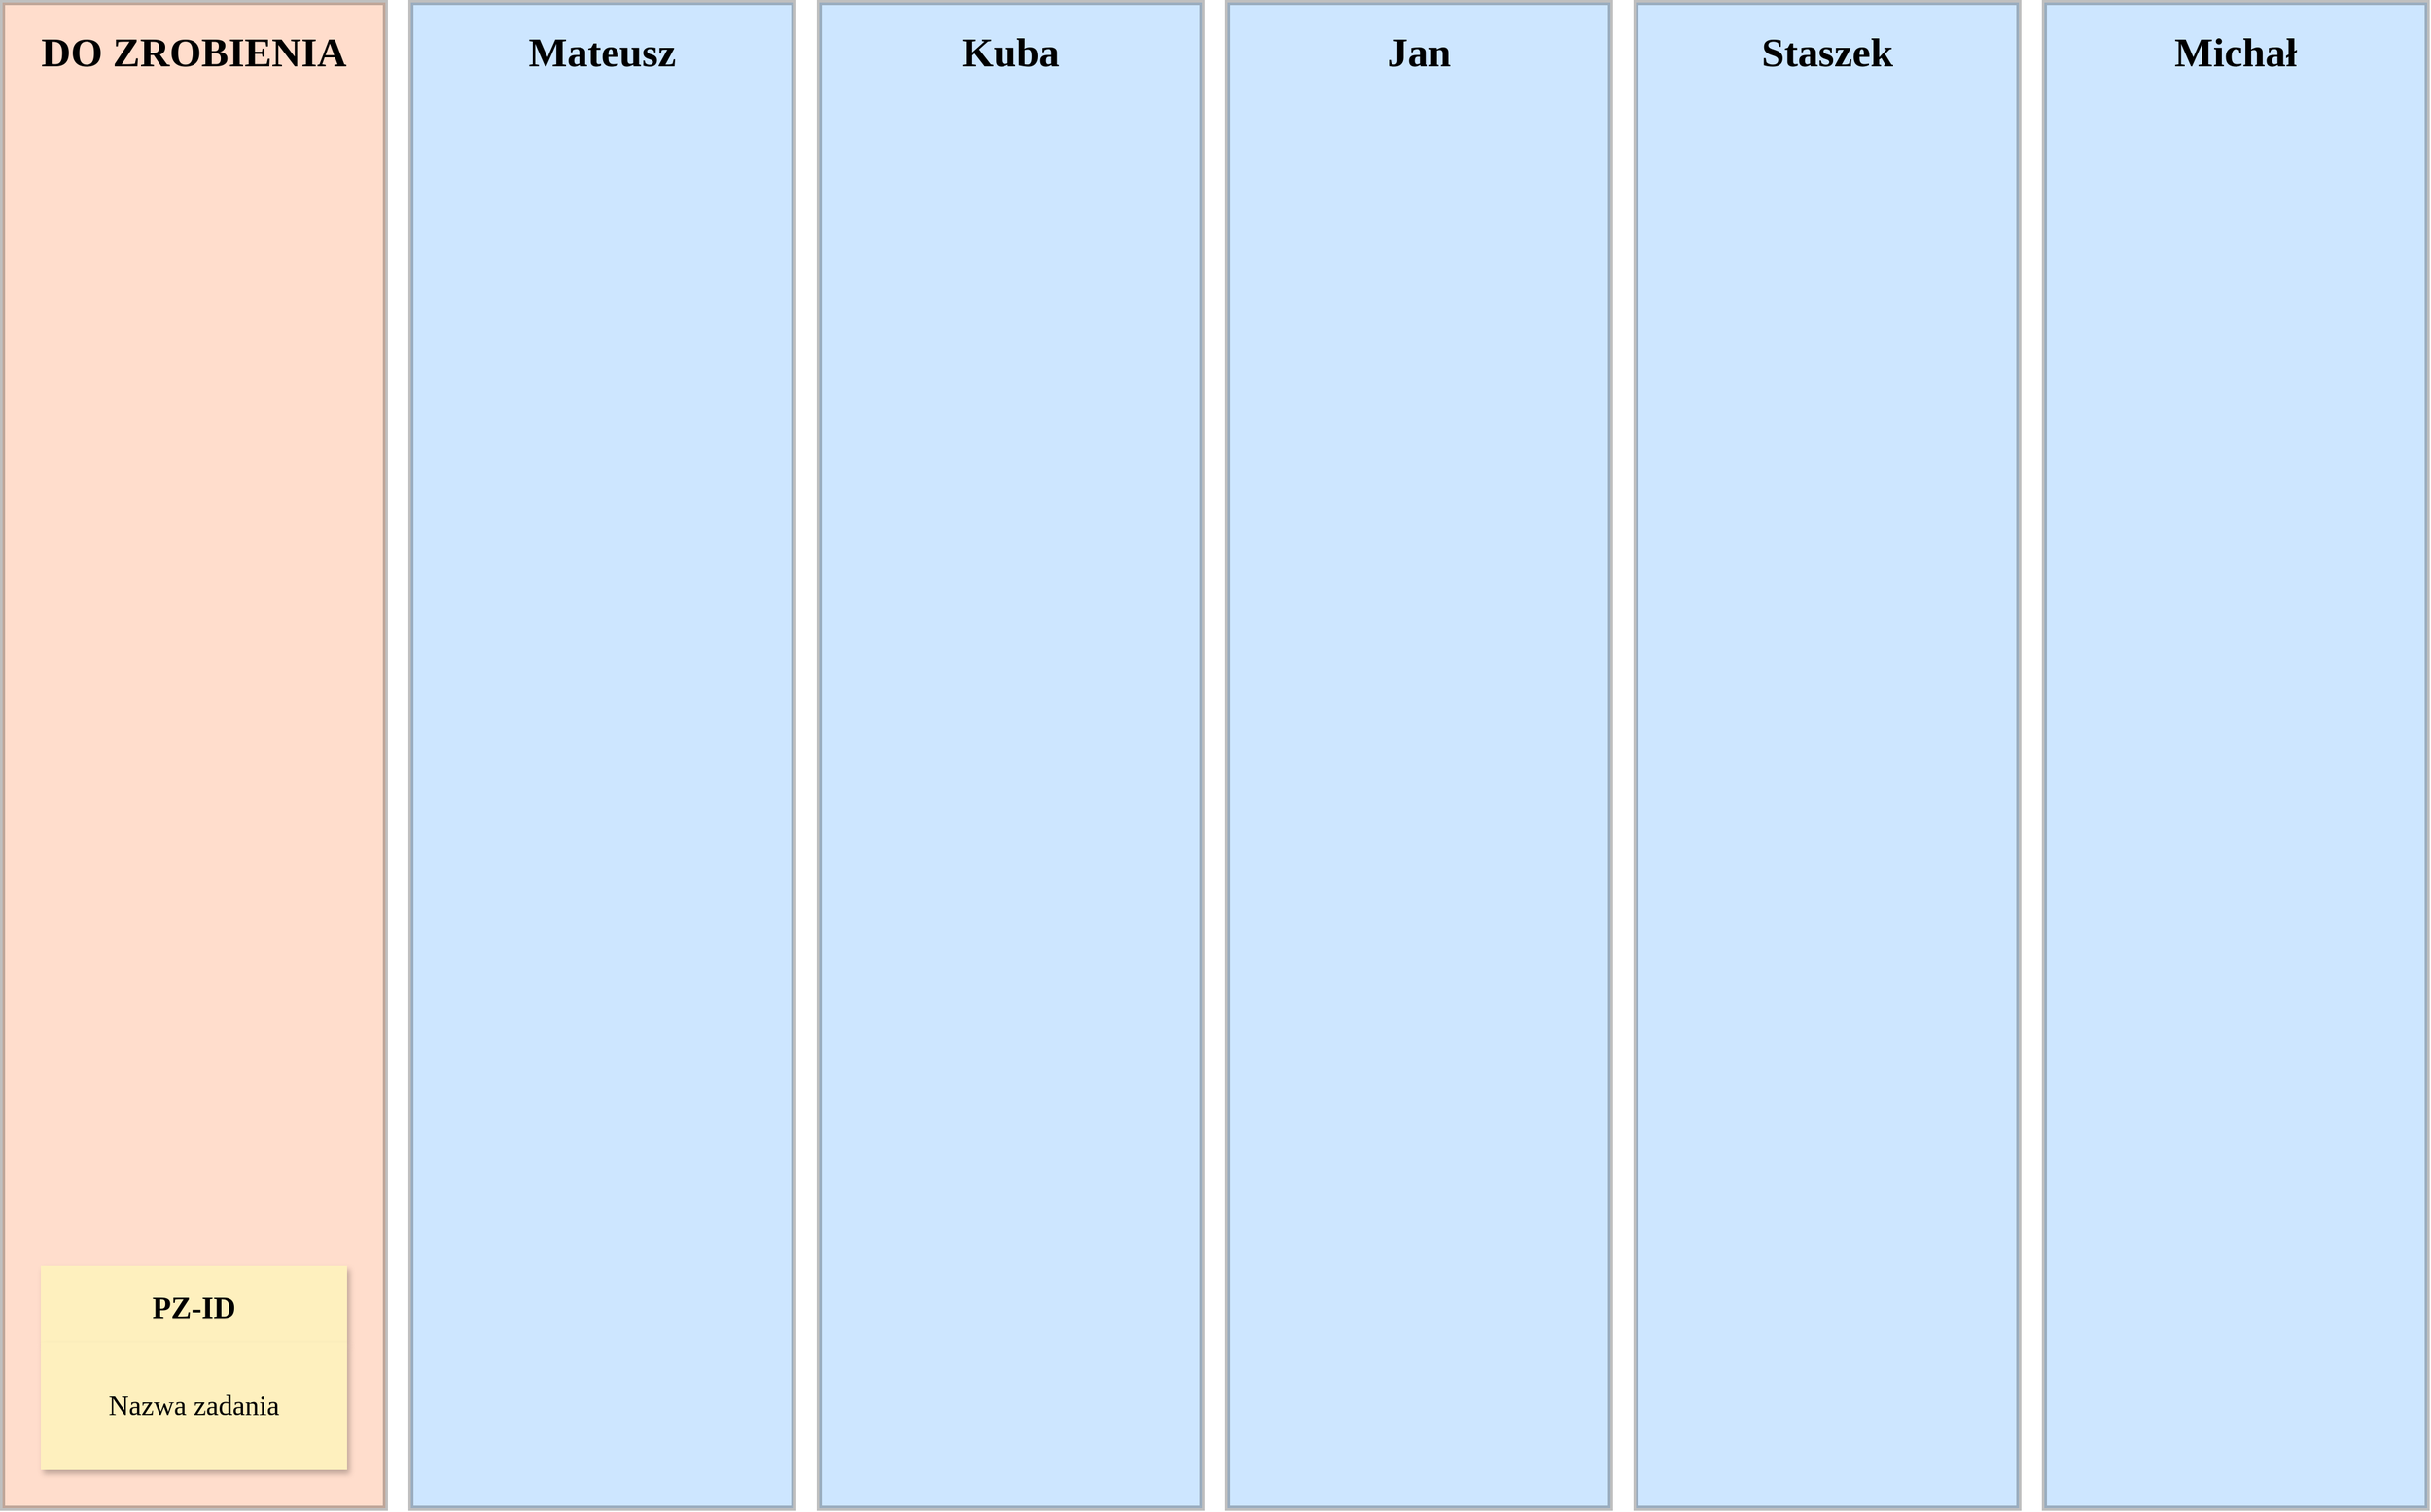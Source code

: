 <mxfile version="24.8.6">
  <diagram name="Sprint 1" id="8wOhjMl5IWU0V27mDBEJ">
    <mxGraphModel dx="792" dy="1097" grid="1" gridSize="20" guides="1" tooltips="1" connect="1" arrows="1" fold="1" page="1" pageScale="1" pageWidth="1920" pageHeight="1200" math="0" shadow="0">
      <root>
        <mxCell id="0" />
        <mxCell id="1" parent="0" />
        <mxCell id="gRMEq2RXlu26QjJvowbd-26" value="Michał" style="rounded=0;whiteSpace=wrap;html=1;movable=1;resizable=1;rotatable=1;deletable=1;editable=1;locked=0;connectable=1;strokeWidth=4;perimeterSpacing=0;verticalAlign=top;fontSize=32;fontStyle=1;opacity=25;fillColor=#3B9DFF;gradientColor=none;fillStyle=auto;fontFamily=Tahoma;horizontal=1;spacing=15;" parent="1" vertex="1">
          <mxGeometry x="1610" y="10" width="300" height="1180" as="geometry" />
        </mxCell>
        <mxCell id="gRMEq2RXlu26QjJvowbd-25" value="Staszek" style="rounded=0;whiteSpace=wrap;html=1;movable=1;resizable=1;rotatable=1;deletable=1;editable=1;locked=0;connectable=1;strokeWidth=4;perimeterSpacing=0;verticalAlign=top;fontSize=32;fontStyle=1;opacity=25;fillColor=#3B9DFF;gradientColor=none;fillStyle=auto;fontFamily=Tahoma;horizontal=1;spacing=15;" parent="1" vertex="1">
          <mxGeometry x="1290" y="10" width="300" height="1180" as="geometry" />
        </mxCell>
        <mxCell id="gRMEq2RXlu26QjJvowbd-23" value="Jan" style="rounded=0;whiteSpace=wrap;html=1;movable=1;resizable=1;rotatable=1;deletable=1;editable=1;locked=0;connectable=1;strokeWidth=4;perimeterSpacing=0;verticalAlign=top;fontSize=32;fontStyle=1;opacity=25;fillColor=#3B9DFF;gradientColor=none;fillStyle=auto;fontFamily=Tahoma;horizontal=1;spacing=15;" parent="1" vertex="1">
          <mxGeometry x="970" y="10" width="300" height="1180" as="geometry" />
        </mxCell>
        <mxCell id="gRMEq2RXlu26QjJvowbd-1" value="DO ZROBIENIA" style="rounded=0;whiteSpace=wrap;html=1;movable=1;resizable=1;rotatable=1;deletable=1;editable=1;locked=0;connectable=1;strokeWidth=4;perimeterSpacing=0;verticalAlign=top;fontSize=32;fontStyle=1;opacity=25;fillColor=#FF7936;gradientColor=none;fillStyle=auto;glass=0;shadow=0;fontFamily=Tahoma;horizontal=1;spacing=15;" parent="1" vertex="1">
          <mxGeometry x="10" y="10" width="300" height="1180" as="geometry" />
        </mxCell>
        <mxCell id="gRMEq2RXlu26QjJvowbd-20" value="Mateusz" style="rounded=0;whiteSpace=wrap;html=1;movable=1;resizable=1;rotatable=1;deletable=1;editable=1;locked=0;connectable=1;strokeWidth=4;perimeterSpacing=0;verticalAlign=top;fontSize=32;fontStyle=1;opacity=25;fillColor=#3B9DFF;gradientColor=none;fillStyle=auto;fontFamily=Tahoma;horizontal=1;spacing=15;" parent="1" vertex="1">
          <mxGeometry x="330" y="10" width="300" height="1180" as="geometry" />
        </mxCell>
        <mxCell id="gRMEq2RXlu26QjJvowbd-22" value="Kuba" style="rounded=0;whiteSpace=wrap;html=1;movable=1;resizable=1;rotatable=1;deletable=1;editable=1;locked=0;connectable=1;strokeWidth=4;perimeterSpacing=0;verticalAlign=top;fontSize=32;fontStyle=1;opacity=25;fillColor=#3B9DFF;gradientColor=none;fillStyle=auto;fontFamily=Tahoma;horizontal=1;spacing=15;" parent="1" vertex="1">
          <mxGeometry x="650" y="10" width="300" height="1180" as="geometry" />
        </mxCell>
        <mxCell id="gRMEq2RXlu26QjJvowbd-62" value="PZ-ID" style="shape=table;startSize=60;container=1;collapsible=0;childLayout=tableLayout;fontFamily=Comic Sans MS;fontSize=24;spacing=15;fontStyle=1;fillColor=#FEF0BE;strokeColor=none;swimlaneLine=0;top=1;perimeterSpacing=0;rounded=0;shadow=1;overflow=hidden;gradientColor=none;swimlaneHead=1;swimlaneBody=1;connectable=0;allowArrows=0;editable=1;movable=1;resizable=0;rotatable=0;deletable=1;locked=0;pointerEvents=1;expand=0;" parent="1" vertex="1">
          <mxGeometry x="40" y="1000" width="240" height="160" as="geometry" />
        </mxCell>
        <mxCell id="gRMEq2RXlu26QjJvowbd-63" value="" style="shape=tableRow;horizontal=0;startSize=0;swimlaneHead=0;swimlaneBody=0;strokeColor=inherit;top=0;left=0;bottom=0;right=0;collapsible=0;dropTarget=0;fillColor=none;points=[[0,0.5],[1,0.5]];portConstraint=eastwest;shadow=1;rotatable=0;cloneable=0;deletable=0;resizable=0;movable=0;allowArrows=0;" parent="gRMEq2RXlu26QjJvowbd-62" vertex="1">
          <mxGeometry y="60" width="240" height="100" as="geometry" />
        </mxCell>
        <mxCell id="gRMEq2RXlu26QjJvowbd-64" value="Nazwa zadania" style="shape=partialRectangle;html=1;whiteSpace=wrap;connectable=0;strokeColor=default;overflow=hidden;fillColor=#FEF0BE;top=0;left=0;bottom=0;right=0;pointerEvents=1;fontFamily=Comic Sans MS;fontSize=22;shadow=1;rotatable=0;deletable=0;cloneable=0;resizable=0;allowArrows=0;" parent="gRMEq2RXlu26QjJvowbd-63" vertex="1">
          <mxGeometry width="240" height="100" as="geometry">
            <mxRectangle width="240" height="100" as="alternateBounds" />
          </mxGeometry>
        </mxCell>
      </root>
    </mxGraphModel>
  </diagram>
</mxfile>
